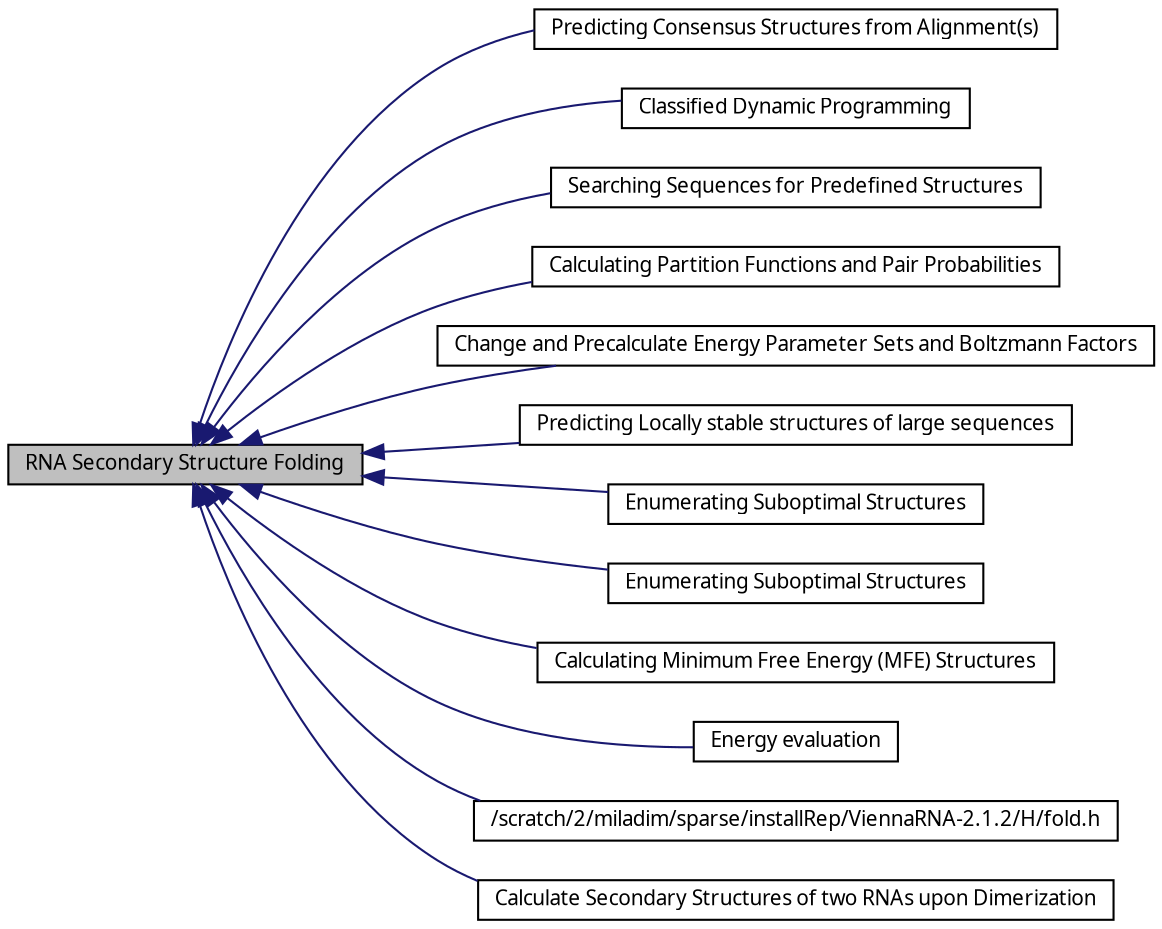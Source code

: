 digraph structs
{
  bgcolor="transparent";
  edge [fontname="FreeSans.ttf",fontsize=8,labelfontname="FreeSans.ttf",labelfontsize=8];
  node [fontname="FreeSans.ttf",fontsize=10,shape=record];
rankdir=LR;
  Node5 [label="Predicting Consensus Structures from Alignment(s)",height=0.2,width=0.4,color="black",URL="$group__consensus__fold.html"];
  Node10 [label="Classified Dynamic Programming",height=0.2,width=0.4,color="black",URL="$group__class__fold.html"];
  Node9 [label="Searching Sequences for Predefined Structures",height=0.2,width=0.4,color="black",URL="$group__inverse__fold.html"];
  Node2 [label="Calculating Partition Functions and Pair Probabilities",height=0.2,width=0.4,color="black",URL="$group__pf__fold.html"];
  Node7 [label="Change and Precalculate Energy Parameter Sets and Boltzmann Factors",height=0.2,width=0.4,color="black",URL="$group__energy__parameters.html"];
  Node6 [label="Predicting Locally stable structures of large sequences",height=0.2,width=0.4,color="black",URL="$group__local__fold.html"];
  Node12 [label="Enumerating Suboptimal Structures",height=0.2,width=0.4,color="black",URL="$group___2scratch_22_2miladim_2sparse_2installRep_2ViennaRNA-2_81_82_2H_2subopt_8h.html"];
  Node3 [label="Enumerating Suboptimal Structures",height=0.2,width=0.4,color="black",URL="$group__subopt__fold.html"];
  Node1 [label="Calculating Minimum Free Energy (MFE) Structures",height=0.2,width=0.4,color="black",URL="$group__mfe__fold.html"];
  Node8 [label="Energy evaluation",height=0.2,width=0.4,color="black",URL="$group__eval.html"];
  Node11 [label="/scratch/2/miladim/sparse/installRep/ViennaRNA-2.1.2/H/fold.h",height=0.2,width=0.4,color="black",URL="$group___2scratch_22_2miladim_2sparse_2installRep_2ViennaRNA-2_81_82_2H_2fold_8h.html"];
  Node0 [label="RNA Secondary Structure Folding",height=0.2,width=0.4,color="black", fillcolor="grey75", style="filled" fontcolor="black"];
  Node4 [label="Calculate Secondary Structures of two RNAs upon Dimerization",height=0.2,width=0.4,color="black",URL="$group__cofold.html"];
  Node0->Node1 [shape=plaintext, color="midnightblue", dir="back", style="solid"];
  Node0->Node2 [shape=plaintext, color="midnightblue", dir="back", style="solid"];
  Node0->Node3 [shape=plaintext, color="midnightblue", dir="back", style="solid"];
  Node0->Node4 [shape=plaintext, color="midnightblue", dir="back", style="solid"];
  Node0->Node5 [shape=plaintext, color="midnightblue", dir="back", style="solid"];
  Node0->Node6 [shape=plaintext, color="midnightblue", dir="back", style="solid"];
  Node0->Node7 [shape=plaintext, color="midnightblue", dir="back", style="solid"];
  Node0->Node8 [shape=plaintext, color="midnightblue", dir="back", style="solid"];
  Node0->Node9 [shape=plaintext, color="midnightblue", dir="back", style="solid"];
  Node0->Node10 [shape=plaintext, color="midnightblue", dir="back", style="solid"];
  Node0->Node11 [shape=plaintext, color="midnightblue", dir="back", style="solid"];
  Node0->Node12 [shape=plaintext, color="midnightblue", dir="back", style="solid"];
}
